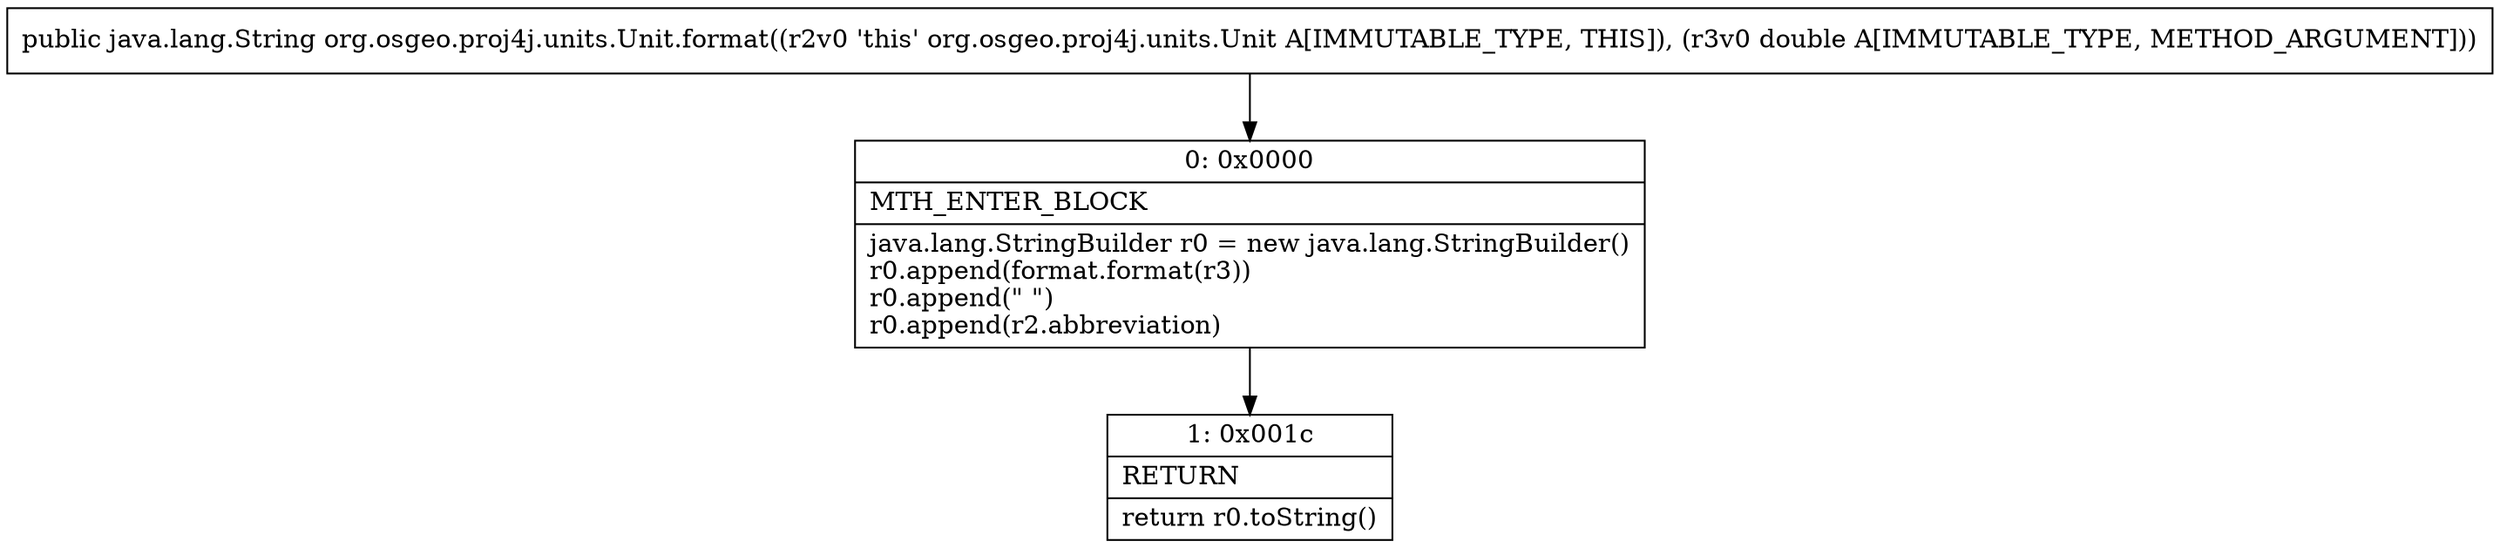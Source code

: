 digraph "CFG fororg.osgeo.proj4j.units.Unit.format(D)Ljava\/lang\/String;" {
Node_0 [shape=record,label="{0\:\ 0x0000|MTH_ENTER_BLOCK\l|java.lang.StringBuilder r0 = new java.lang.StringBuilder()\lr0.append(format.format(r3))\lr0.append(\" \")\lr0.append(r2.abbreviation)\l}"];
Node_1 [shape=record,label="{1\:\ 0x001c|RETURN\l|return r0.toString()\l}"];
MethodNode[shape=record,label="{public java.lang.String org.osgeo.proj4j.units.Unit.format((r2v0 'this' org.osgeo.proj4j.units.Unit A[IMMUTABLE_TYPE, THIS]), (r3v0 double A[IMMUTABLE_TYPE, METHOD_ARGUMENT])) }"];
MethodNode -> Node_0;
Node_0 -> Node_1;
}

